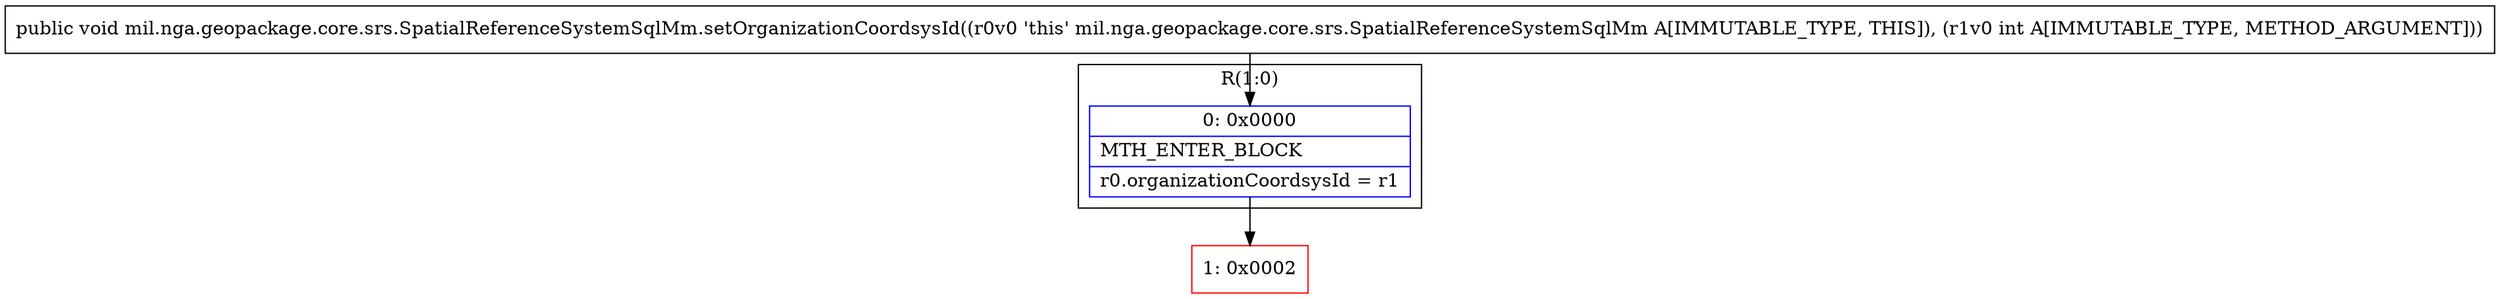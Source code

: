 digraph "CFG formil.nga.geopackage.core.srs.SpatialReferenceSystemSqlMm.setOrganizationCoordsysId(I)V" {
subgraph cluster_Region_662354078 {
label = "R(1:0)";
node [shape=record,color=blue];
Node_0 [shape=record,label="{0\:\ 0x0000|MTH_ENTER_BLOCK\l|r0.organizationCoordsysId = r1\l}"];
}
Node_1 [shape=record,color=red,label="{1\:\ 0x0002}"];
MethodNode[shape=record,label="{public void mil.nga.geopackage.core.srs.SpatialReferenceSystemSqlMm.setOrganizationCoordsysId((r0v0 'this' mil.nga.geopackage.core.srs.SpatialReferenceSystemSqlMm A[IMMUTABLE_TYPE, THIS]), (r1v0 int A[IMMUTABLE_TYPE, METHOD_ARGUMENT])) }"];
MethodNode -> Node_0;
Node_0 -> Node_1;
}

